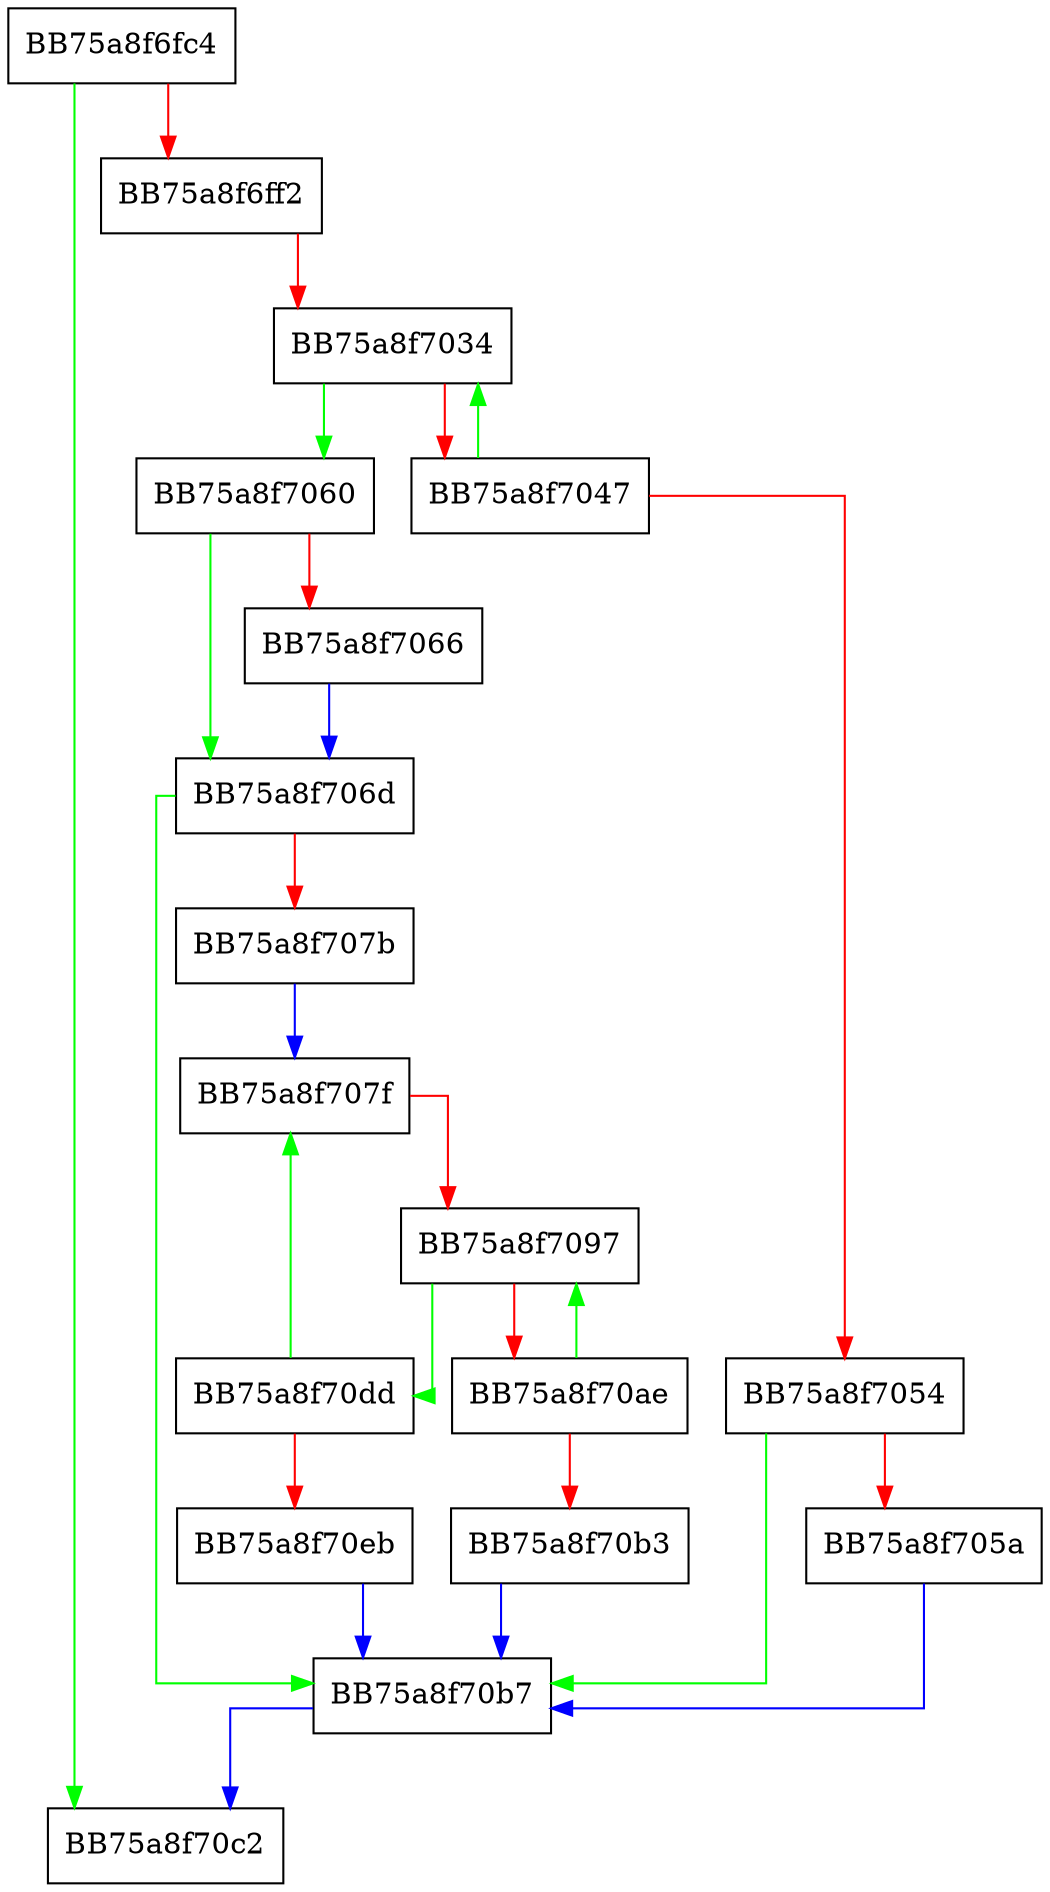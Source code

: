digraph _Unchecked_erase {
  node [shape="box"];
  graph [splines=ortho];
  BB75a8f6fc4 -> BB75a8f70c2 [color="green"];
  BB75a8f6fc4 -> BB75a8f6ff2 [color="red"];
  BB75a8f6ff2 -> BB75a8f7034 [color="red"];
  BB75a8f7034 -> BB75a8f7060 [color="green"];
  BB75a8f7034 -> BB75a8f7047 [color="red"];
  BB75a8f7047 -> BB75a8f7034 [color="green"];
  BB75a8f7047 -> BB75a8f7054 [color="red"];
  BB75a8f7054 -> BB75a8f70b7 [color="green"];
  BB75a8f7054 -> BB75a8f705a [color="red"];
  BB75a8f705a -> BB75a8f70b7 [color="blue"];
  BB75a8f7060 -> BB75a8f706d [color="green"];
  BB75a8f7060 -> BB75a8f7066 [color="red"];
  BB75a8f7066 -> BB75a8f706d [color="blue"];
  BB75a8f706d -> BB75a8f70b7 [color="green"];
  BB75a8f706d -> BB75a8f707b [color="red"];
  BB75a8f707b -> BB75a8f707f [color="blue"];
  BB75a8f707f -> BB75a8f7097 [color="red"];
  BB75a8f7097 -> BB75a8f70dd [color="green"];
  BB75a8f7097 -> BB75a8f70ae [color="red"];
  BB75a8f70ae -> BB75a8f7097 [color="green"];
  BB75a8f70ae -> BB75a8f70b3 [color="red"];
  BB75a8f70b3 -> BB75a8f70b7 [color="blue"];
  BB75a8f70b7 -> BB75a8f70c2 [color="blue"];
  BB75a8f70dd -> BB75a8f707f [color="green"];
  BB75a8f70dd -> BB75a8f70eb [color="red"];
  BB75a8f70eb -> BB75a8f70b7 [color="blue"];
}